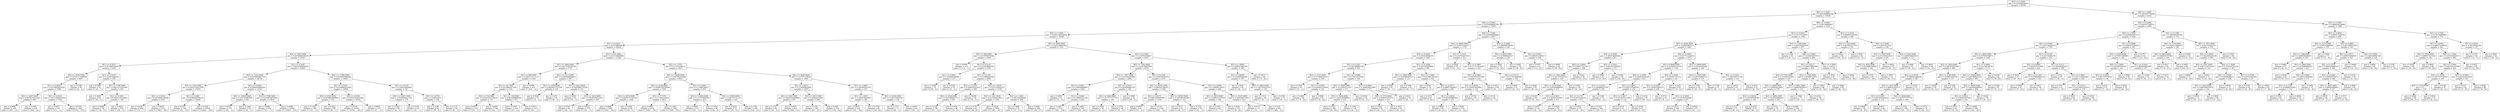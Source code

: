 digraph Tree {
0 [label="X[3] <= 0.5000\ngini = 0.129328546814\nsamples = 80180", shape="box"] ;
1 [label="X[0] <= 1.5000\ngini = 0.0933586884308\nsamples = 75638", shape="box"] ;
0 -> 1 ;
2 [label="X[4] <= 0.5000\ngini = 0.0783669697581\nsamples = 72407", shape="box"] ;
1 -> 2 ;
3 [label="X[0] <= 0.5000\ngini = 0.0691168549078\nsamples = 70390", shape="box"] ;
2 -> 3 ;
4 [label="X[1] <= 0.5632\ngini = 0.057686196\nsamples = 63209", shape="box"] ;
3 -> 4 ;
5 [label="X[2] <= 3045.5000\ngini = 0.0478836539183\nsamples = 51947", shape="box"] ;
4 -> 5 ;
6 [label="X[1] <= 0.5255\ngini = 0.07568545499\nsamples = 8326", shape="box"] ;
5 -> 6 ;
7 [label="X[2] <= 3019.5000\ngini = 0.0741317190606\nsamples = 8067", shape="box"] ;
6 -> 7 ;
8 [label="X[1] <= 0.0002\ngini = 0.0733605819559\nsamples = 7998", shape="box"] ;
7 -> 8 ;
9 [label="X[2] <= 2097.0000\ngini = 0.0970275312341\nsamples = 665", shape="box"] ;
8 -> 9 ;
10 [label="gini = 0.0696\nsamples = 443\nvalue = [ 427.   16.]", shape="box"] ;
9 -> 10 ;
11 [label="gini = 0.1490\nsamples = 222\nvalue = [ 204.   18.]", shape="box"] ;
9 -> 11 ;
12 [label="X[1] <= 0.0025\ngini = 0.0711809253916\nsamples = 7333", shape="box"] ;
8 -> 12 ;
13 [label="gini = 0.0073\nsamples = 272\nvalue = [ 271.    1.]", shape="box"] ;
12 -> 13 ;
14 [label="gini = 0.0736\nsamples = 7061\nvalue = [ 6791.   270.]", shape="box"] ;
12 -> 14 ;
15 [label="gini = 0.1588\nsamples = 69\nvalue = [ 63.   6.]", shape="box"] ;
7 -> 15 ;
16 [label="X[1] <= 0.5319\ngini = 0.122657682503\nsamples = 259", shape="box"] ;
6 -> 16 ;
17 [label="gini = 0.2408\nsamples = 50\nvalue = [ 43.   7.]", shape="box"] ;
16 -> 17 ;
18 [label="X[2] <= 1786.5000\ngini = 0.0911151301481\nsamples = 209", shape="box"] ;
16 -> 18 ;
19 [label="gini = 0.1800\nsamples = 50\nvalue = [ 45.   5.]", shape="box"] ;
18 -> 19 ;
20 [label="X[1] <= 0.5441\ngini = 0.0609153118943\nsamples = 159", shape="box"] ;
18 -> 20 ;
21 [label="gini = 0.0000\nsamples = 56\nvalue = [ 56.   0.]", shape="box"] ;
20 -> 21 ;
22 [label="gini = 0.0924\nsamples = 103\nvalue = [ 98.   5.]", shape="box"] ;
20 -> 22 ;
23 [label="X[1] <= 0.3195\ngini = 0.0424768294428\nsamples = 43621", shape="box"] ;
5 -> 23 ;
24 [label="X[2] <= 7224.5000\ngini = 0.0359463827134\nsamples = 28730", shape="box"] ;
23 -> 24 ;
25 [label="X[2] <= 3725.5000\ngini = 0.0425732412568\nsamples = 15533", shape="box"] ;
24 -> 25 ;
26 [label="X[1] <= 0.0144\ngini = 0.0574649135946\nsamples = 2533", shape="box"] ;
25 -> 26 ;
27 [label="gini = 0.0238\nsamples = 580\nvalue = [ 573.    7.]", shape="box"] ;
26 -> 27 ;
28 [label="gini = 0.0672\nsamples = 1953\nvalue = [ 1885.    68.]", shape="box"] ;
26 -> 28 ;
29 [label="X[1] <= 0.0001\ngini = 0.0396429704142\nsamples = 13000", shape="box"] ;
25 -> 29 ;
30 [label="gini = 0.0727\nsamples = 344\nvalue = [ 331.   13.]", shape="box"] ;
29 -> 30 ;
31 [label="gini = 0.0387\nsamples = 12656\nvalue = [ 12406.    250.]", shape="box"] ;
29 -> 31 ;
32 [label="X[1] <= 0.0000\ngini = 0.0280854460202\nsamples = 13197", shape="box"] ;
24 -> 32 ;
33 [label="X[2] <= 10916.5000\ngini = 0.103732897085\nsamples = 164", shape="box"] ;
32 -> 33 ;
34 [label="gini = 0.0701\nsamples = 110\nvalue = [ 106.    4.]", shape="box"] ;
33 -> 34 ;
35 [label="gini = 0.1680\nsamples = 54\nvalue = [ 49.   5.]", shape="box"] ;
33 -> 35 ;
36 [label="X[2] <= 7599.5000\ngini = 0.0270914675634\nsamples = 13033", shape="box"] ;
32 -> 36 ;
37 [label="gini = 0.0061\nsamples = 974\nvalue = [ 971.    3.]", shape="box"] ;
36 -> 37 ;
38 [label="gini = 0.0288\nsamples = 12059\nvalue = [ 11883.    176.]", shape="box"] ;
36 -> 38 ;
39 [label="X[2] <= 17569.5000\ngini = 0.0549455968582\nsamples = 14891", shape="box"] ;
23 -> 39 ;
40 [label="X[1] <= 0.3226\ngini = 0.0538684253049\nsamples = 14584", shape="box"] ;
39 -> 40 ;
41 [label="X[2] <= 8520.5000\ngini = 0.0974862909903\nsamples = 253", shape="box"] ;
40 -> 41 ;
42 [label="gini = 0.1356\nsamples = 164\nvalue = [ 152.   12.]", shape="box"] ;
41 -> 42 ;
43 [label="gini = 0.0222\nsamples = 89\nvalue = [ 88.   1.]", shape="box"] ;
41 -> 43 ;
44 [label="X[1] <= 0.5583\ngini = 0.0530782425642\nsamples = 14331", shape="box"] ;
40 -> 44 ;
45 [label="gini = 0.0536\nsamples = 14184\nvalue = [ 13793.    391.]", shape="box"] ;
44 -> 45 ;
46 [label="gini = 0.0000\nsamples = 147\nvalue = [ 147.    0.]", shape="box"] ;
44 -> 46 ;
47 [label="X[1] <= 0.4133\ngini = 0.104616494605\nsamples = 307", shape="box"] ;
39 -> 47 ;
48 [label="X[2] <= 19327.5000\ngini = 0.0543054211791\nsamples = 179", shape="box"] ;
47 -> 48 ;
49 [label="gini = 0.1284\nsamples = 58\nvalue = [ 54.   4.]", shape="box"] ;
48 -> 49 ;
50 [label="gini = 0.0164\nsamples = 121\nvalue = [ 120.    1.]", shape="box"] ;
48 -> 50 ;
51 [label="X[1] <= 0.4705\ngini = 0.169921875\nsamples = 128", shape="box"] ;
47 -> 51 ;
52 [label="gini = 0.2188\nsamples = 64\nvalue = [ 56.   8.]", shape="box"] ;
51 -> 52 ;
53 [label="gini = 0.1172\nsamples = 64\nvalue = [ 60.   4.]", shape="box"] ;
51 -> 53 ;
54 [label="X[2] <= 931.0000\ngini = 0.101510648946\nsamples = 11262", shape="box"] ;
4 -> 54 ;
55 [label="X[1] <= 1606.0000\ngini = 0.0337548152709\nsamples = 1747", shape="box"] ;
54 -> 55 ;
56 [label="X[1] <= 896.0000\ngini = 0.0263111111111\nsamples = 1350", shape="box"] ;
55 -> 56 ;
57 [label="X[1] <= 44.7500\ngini = 0.0312964327186\nsamples = 1132", shape="box"] ;
56 -> 57 ;
58 [label="X[2] <= 750.5000\ngini = 0.0193351734816\nsamples = 717", shape="box"] ;
57 -> 58 ;
59 [label="gini = 0.0077\nsamples = 518\nvalue = [ 516.    2.]", shape="box"] ;
58 -> 59 ;
60 [label="gini = 0.0490\nsamples = 199\nvalue = [ 194.    5.]", shape="box"] ;
58 -> 60 ;
61 [label="X[1] <= 130.5000\ngini = 0.051606909566\nsamples = 415", shape="box"] ;
57 -> 61 ;
62 [label="gini = 0.1097\nsamples = 103\nvalue = [ 97.   6.]", shape="box"] ;
61 -> 62 ;
63 [label="gini = 0.0315\nsamples = 312\nvalue = [ 307.    5.]", shape="box"] ;
61 -> 63 ;
64 [label="gini = 0.0000\nsamples = 218\nvalue = [ 218.    0.]", shape="box"] ;
56 -> 64 ;
65 [label="X[1] <= 2113.2500\ngini = 0.0586260936875\nsamples = 397", shape="box"] ;
55 -> 65 ;
66 [label="X[1] <= 1879.0000\ngini = 0.0920915712799\nsamples = 124", shape="box"] ;
65 -> 66 ;
67 [label="gini = 0.0526\nsamples = 74\nvalue = [ 72.   2.]", shape="box"] ;
66 -> 67 ;
68 [label="gini = 0.1472\nsamples = 50\nvalue = [ 46.   4.]", shape="box"] ;
66 -> 68 ;
69 [label="X[1] <= 2423.5000\ngini = 0.0429899770559\nsamples = 273", shape="box"] ;
65 -> 69 ;
70 [label="gini = 0.0000\nsamples = 53\nvalue = [ 53.   0.]", shape="box"] ;
69 -> 70 ;
71 [label="X[1] <= 3235.5000\ngini = 0.0530578512397\nsamples = 220", shape="box"] ;
69 -> 71 ;
72 [label="gini = 0.0783\nsamples = 98\nvalue = [ 94.   4.]", shape="box"] ;
71 -> 72 ;
73 [label="gini = 0.0322\nsamples = 122\nvalue = [ 120.    2.]", shape="box"] ;
71 -> 73 ;
74 [label="X[1] <= 1.1553\ngini = 0.113373198112\nsamples = 9515", shape="box"] ;
54 -> 74 ;
75 [label="X[2] <= 10030.0000\ngini = 0.104778221668\nsamples = 8023", shape="box"] ;
74 -> 75 ;
76 [label="X[2] <= 4148.0000\ngini = 0.0999739726588\nsamples = 7504", shape="box"] ;
75 -> 76 ;
77 [label="X[2] <= 4074.0000\ngini = 0.0867077750108\nsamples = 3589", shape="box"] ;
76 -> 77 ;
78 [label="gini = 0.0889\nsamples = 3495\nvalue = [ 3332.   163.]", shape="box"] ;
77 -> 78 ;
79 [label="gini = 0.0000\nsamples = 94\nvalue = [ 94.   0.]", shape="box"] ;
77 -> 79 ;
80 [label="X[1] <= 0.7379\ngini = 0.11194537824\nsamples = 3915", shape="box"] ;
76 -> 80 ;
81 [label="gini = 0.0981\nsamples = 2514\nvalue = [ 2384.   130.]", shape="box"] ;
80 -> 81 ;
82 [label="gini = 0.1362\nsamples = 1401\nvalue = [ 1298.   103.]", shape="box"] ;
80 -> 82 ;
83 [label="X[1] <= 0.6361\ngini = 0.17099728617\nsamples = 519", shape="box"] ;
75 -> 83 ;
84 [label="X[2] <= 12662.0000\ngini = 0.111237836395\nsamples = 203", shape="box"] ;
83 -> 84 ;
85 [label="gini = 0.0683\nsamples = 113\nvalue = [ 109.    4.]", shape="box"] ;
84 -> 85 ;
86 [label="gini = 0.1620\nsamples = 90\nvalue = [ 82.   8.]", shape="box"] ;
84 -> 86 ;
87 [label="X[2] <= 10903.0000\ngini = 0.206757731133\nsamples = 316", shape="box"] ;
83 -> 87 ;
88 [label="gini = 0.2975\nsamples = 77\nvalue = [ 63.  14.]", shape="box"] ;
87 -> 88 ;
89 [label="gini = 0.1739\nsamples = 239\nvalue = [ 216.   23.]", shape="box"] ;
87 -> 89 ;
90 [label="X[2] <= 3656.0000\ngini = 0.15797119939\nsamples = 1492", shape="box"] ;
74 -> 90 ;
91 [label="X[1] <= 1.4915\ngini = 0.115630825902\nsamples = 1055", shape="box"] ;
90 -> 91 ;
92 [label="X[2] <= 1461.5000\ngini = 0.0830191908936\nsamples = 507", shape="box"] ;
91 -> 92 ;
93 [label="gini = 0.1732\nsamples = 94\nvalue = [ 85.   9.]", shape="box"] ;
92 -> 93 ;
94 [label="gini = 0.0610\nsamples = 413\nvalue = [ 400.   13.]", shape="box"] ;
92 -> 94 ;
95 [label="X[2] <= 2413.5000\ngini = 0.14462011828\nsamples = 548", shape="box"] ;
91 -> 95 ;
96 [label="gini = 0.1194\nsamples = 392\nvalue = [ 367.   25.]", shape="box"] ;
95 -> 96 ;
97 [label="gini = 0.2041\nsamples = 156\nvalue = [ 138.   18.]", shape="box"] ;
95 -> 97 ;
98 [label="X[1] <= 1.6967\ngini = 0.250009163791\nsamples = 437", shape="box"] ;
90 -> 98 ;
99 [label="X[1] <= 1.4567\ngini = 0.292912459563\nsamples = 303", shape="box"] ;
98 -> 99 ;
100 [label="gini = 0.2674\nsamples = 239\nvalue = [ 201.   38.]", shape="box"] ;
99 -> 100 ;
101 [label="gini = 0.3750\nsamples = 64\nvalue = [ 48.  16.]", shape="box"] ;
99 -> 101 ;
102 [label="X[2] <= 6320.5000\ngini = 0.138115393183\nsamples = 134", shape="box"] ;
98 -> 102 ;
103 [label="gini = 0.1777\nsamples = 71\nvalue = [ 64.   7.]", shape="box"] ;
102 -> 103 ;
104 [label="gini = 0.0907\nsamples = 63\nvalue = [ 60.   3.]", shape="box"] ;
102 -> 104 ;
105 [label="X[2] <= 4000.5000\ngini = 0.163276805382\nsamples = 7181", shape="box"] ;
3 -> 105 ;
106 [label="X[2] <= 386.5000\ngini = 0.215978679248\nsamples = 2306", shape="box"] ;
105 -> 106 ;
107 [label="gini = 0.0000\nsamples = 113\nvalue = [ 113.    0.]", shape="box"] ;
106 -> 107 ;
108 [label="X[1] <= 0.0123\ngini = 0.225463892595\nsamples = 2193", shape="box"] ;
106 -> 108 ;
109 [label="X[1] <= 0.0040\ngini = 0.118048236096\nsamples = 127", shape="box"] ;
108 -> 109 ;
110 [label="gini = 0.1490\nsamples = 74\nvalue = [ 68.   6.]", shape="box"] ;
109 -> 110 ;
111 [label="gini = 0.0726\nsamples = 53\nvalue = [ 51.   2.]", shape="box"] ;
109 -> 111 ;
112 [label="X[1] <= 0.1356\ngini = 0.231489594589\nsamples = 2066", shape="box"] ;
108 -> 112 ;
113 [label="X[1] <= 0.1203\ngini = 0.284934221623\nsamples = 308", shape="box"] ;
112 -> 113 ;
114 [label="X[2] <= 3329.0000\ngini = 0.251186827715\nsamples = 258", shape="box"] ;
113 -> 114 ;
115 [label="gini = 0.2128\nsamples = 190\nvalue = [ 167.   23.]", shape="box"] ;
114 -> 115 ;
116 [label="gini = 0.3439\nsamples = 68\nvalue = [ 53.  15.]", shape="box"] ;
114 -> 116 ;
117 [label="gini = 0.4200\nsamples = 50\nvalue = [ 35.  15.]", shape="box"] ;
113 -> 117 ;
118 [label="X[1] <= 1.0478\ngini = 0.221516202221\nsamples = 1758", shape="box"] ;
112 -> 118 ;
119 [label="X[2] <= 1251.5000\ngini = 0.211559415045\nsamples = 1522", shape="box"] ;
118 -> 119 ;
120 [label="gini = 0.3750\nsamples = 64\nvalue = [ 48.  16.]", shape="box"] ;
119 -> 120 ;
121 [label="gini = 0.2028\nsamples = 1458\nvalue = [ 1291.   167.]", shape="box"] ;
119 -> 121 ;
122 [label="X[1] <= 1.1484\ngini = 0.281528296467\nsamples = 236", shape="box"] ;
118 -> 122 ;
123 [label="gini = 0.3848\nsamples = 50\nvalue = [ 37.  13.]", shape="box"] ;
122 -> 123 ;
124 [label="gini = 0.2482\nsamples = 186\nvalue = [ 159.   27.]", shape="box"] ;
122 -> 124 ;
125 [label="X[1] <= 0.7639\ngini = 0.136785798817\nsamples = 4875", shape="box"] ;
105 -> 125 ;
126 [label="X[2] <= 7503.0000\ngini = 0.125478407006\nsamples = 4579", shape="box"] ;
125 -> 126 ;
127 [label="X[2] <= 7287.5000\ngini = 0.143700455389\nsamples = 2464", shape="box"] ;
126 -> 127 ;
128 [label="X[1] <= 0.0051\ngini = 0.136049489697\nsamples = 2302", shape="box"] ;
127 -> 128 ;
129 [label="gini = 0.0000\nsamples = 51\nvalue = [ 51.   0.]", shape="box"] ;
128 -> 129 ;
130 [label="X[1] <= 0.4842\ngini = 0.138882151395\nsamples = 2251", shape="box"] ;
128 -> 130 ;
131 [label="gini = 0.1485\nsamples = 1721\nvalue = [ 1582.   139.]", shape="box"] ;
130 -> 131 ;
132 [label="gini = 0.1068\nsamples = 530\nvalue = [ 500.   30.]", shape="box"] ;
130 -> 132 ;
133 [label="X[1] <= 0.4103\ngini = 0.243636640756\nsamples = 162", shape="box"] ;
127 -> 133 ;
134 [label="X[2] <= 7426.5000\ngini = 0.277777777778\nsamples = 108", shape="box"] ;
133 -> 134 ;
135 [label="gini = 0.3200\nsamples = 50\nvalue = [ 40.  10.]", shape="box"] ;
134 -> 135 ;
136 [label="gini = 0.2378\nsamples = 58\nvalue = [ 50.   8.]", shape="box"] ;
134 -> 136 ;
137 [label="gini = 0.1680\nsamples = 54\nvalue = [ 49.   5.]", shape="box"] ;
133 -> 137 ;
138 [label="X[1] <= 0.3544\ngini = 0.103676430316\nsamples = 2115", shape="box"] ;
126 -> 138 ;
139 [label="X[2] <= 20791.5000\ngini = 0.080502789351\nsamples = 1309", shape="box"] ;
138 -> 139 ;
140 [label="X[1] <= 0.0275\ngini = 0.0691540976947\nsamples = 1199", shape="box"] ;
139 -> 140 ;
141 [label="gini = 0.0000\nsamples = 61\nvalue = [ 61.   0.]", shape="box"] ;
140 -> 141 ;
142 [label="gini = 0.0727\nsamples = 1138\nvalue = [ 1095.    43.]", shape="box"] ;
140 -> 142 ;
143 [label="X[2] <= 29583.5000\ngini = 0.194380165289\nsamples = 110", shape="box"] ;
139 -> 143 ;
144 [label="gini = 0.2737\nsamples = 55\nvalue = [ 46.   9.]", shape="box"] ;
143 -> 144 ;
145 [label="gini = 0.1031\nsamples = 55\nvalue = [ 52.   3.]", shape="box"] ;
143 -> 145 ;
146 [label="X[1] <= 0.3969\ngini = 0.139909118337\nsamples = 806", shape="box"] ;
138 -> 146 ;
147 [label="X[2] <= 9915.0000\ngini = 0.239611010734\nsamples = 194", shape="box"] ;
146 -> 147 ;
148 [label="gini = 0.1562\nsamples = 82\nvalue = [ 75.   7.]", shape="box"] ;
147 -> 148 ;
149 [label="gini = 0.2934\nsamples = 112\nvalue = [ 92.  20.]", shape="box"] ;
147 -> 149 ;
150 [label="X[2] <= 8147.0000\ngini = 0.104938271605\nsamples = 612", shape="box"] ;
146 -> 150 ;
151 [label="gini = 0.0179\nsamples = 111\nvalue = [ 110.    1.]", shape="box"] ;
150 -> 151 ;
152 [label="gini = 0.1231\nsamples = 501\nvalue = [ 468.   33.]", shape="box"] ;
150 -> 152 ;
153 [label="X[1] <= 1.0985\ngini = 0.289627465303\nsamples = 296", shape="box"] ;
125 -> 153 ;
154 [label="X[1] <= 0.8098\ngini = 0.243860960087\nsamples = 197", shape="box"] ;
153 -> 154 ;
155 [label="gini = 0.3436\nsamples = 59\nvalue = [ 46.  13.]", shape="box"] ;
154 -> 155 ;
156 [label="X[2] <= 6602.0000\ngini = 0.193761814745\nsamples = 138", shape="box"] ;
154 -> 156 ;
157 [label="gini = 0.1511\nsamples = 85\nvalue = [ 78.   7.]", shape="box"] ;
156 -> 157 ;
158 [label="gini = 0.2563\nsamples = 53\nvalue = [ 45.   8.]", shape="box"] ;
156 -> 158 ;
159 [label="gini = 0.3673\nsamples = 99\nvalue = [ 75.  24.]", shape="box"] ;
153 -> 159 ;
160 [label="X[4] <= 1.5000\ngini = 0.338309299069\nsamples = 2017", shape="box"] ;
2 -> 160 ;
161 [label="X[2] <= 8000.5000\ngini = 0.314015143257\nsamples = 1779", shape="box"] ;
160 -> 161 ;
162 [label="X[0] <= 0.5000\ngini = 0.336328308705\nsamples = 1407", shape="box"] ;
161 -> 162 ;
163 [label="X[1] <= 0.1057\ngini = 0.301188689196\nsamples = 942", shape="box"] ;
162 -> 163 ;
164 [label="X[2] <= 2743.0000\ngini = 0.377564034435\nsamples = 194", shape="box"] ;
163 -> 164 ;
165 [label="gini = 0.1800\nsamples = 50\nvalue = [ 45.   5.]", shape="box"] ;
164 -> 165 ;
166 [label="X[1] <= 0.0592\ngini = 0.424382716049\nsamples = 144", shape="box"] ;
164 -> 166 ;
167 [label="gini = 0.3803\nsamples = 94\nvalue = [ 70.  24.]", shape="box"] ;
166 -> 167 ;
168 [label="gini = 0.4800\nsamples = 50\nvalue = [ 30.  20.]", shape="box"] ;
166 -> 168 ;
169 [label="X[1] <= 0.5986\ngini = 0.278371557665\nsamples = 748", shape="box"] ;
163 -> 169 ;
170 [label="X[2] <= 6903.5000\ngini = 0.25340371303\nsamples = 571", shape="box"] ;
169 -> 170 ;
171 [label="X[2] <= 5436.0000\ngini = 0.240129799892\nsamples = 516", shape="box"] ;
170 -> 171 ;
172 [label="gini = 0.2743\nsamples = 390\nvalue = [ 326.   64.]", shape="box"] ;
171 -> 172 ;
173 [label="gini = 0.1189\nsamples = 126\nvalue = [ 118.    8.]", shape="box"] ;
171 -> 173 ;
174 [label="gini = 0.3610\nsamples = 55\nvalue = [ 42.  13.]", shape="box"] ;
170 -> 174 ;
175 [label="X[1] <= 0.9661\ngini = 0.349835615564\nsamples = 177", shape="box"] ;
169 -> 175 ;
176 [label="X[2] <= 3733.0000\ngini = 0.394651975275\nsamples = 122", shape="box"] ;
175 -> 176 ;
177 [label="gini = 0.4367\nsamples = 59\nvalue = [ 40.  19.]", shape="box"] ;
176 -> 177 ;
178 [label="gini = 0.3457\nsamples = 63\nvalue = [ 49.  14.]", shape="box"] ;
176 -> 178 ;
179 [label="gini = 0.2221\nsamples = 55\nvalue = [ 48.   7.]", shape="box"] ;
175 -> 179 ;
180 [label="X[1] <= 0.1658\ngini = 0.397049369869\nsamples = 465", shape="box"] ;
162 -> 180 ;
181 [label="X[2] <= 3569.5000\ngini = 0.334560263137\nsamples = 113", shape="box"] ;
180 -> 181 ;
182 [label="gini = 0.2408\nsamples = 50\nvalue = [ 43.   7.]", shape="box"] ;
181 -> 182 ;
183 [label="gini = 0.3941\nsamples = 63\nvalue = [ 46.  17.]", shape="box"] ;
181 -> 183 ;
184 [label="X[1] <= 0.2382\ngini = 0.413981792355\nsamples = 352", shape="box"] ;
180 -> 184 ;
185 [label="gini = 0.4785\nsamples = 53\nvalue = [ 32.  21.]", shape="box"] ;
184 -> 185 ;
186 [label="X[1] <= 0.3977\ngini = 0.398071609937\nsamples = 299", shape="box"] ;
184 -> 186 ;
187 [label="gini = 0.3273\nsamples = 97\nvalue = [ 77.  20.]", shape="box"] ;
186 -> 187 ;
188 [label="X[1] <= 0.4822\ngini = 0.425448485443\nsamples = 202", shape="box"] ;
186 -> 188 ;
189 [label="gini = 0.4800\nsamples = 50\nvalue = [ 30.  20.]", shape="box"] ;
188 -> 189 ;
190 [label="gini = 0.3999\nsamples = 152\nvalue = [ 110.   42.]", shape="box"] ;
188 -> 190 ;
191 [label="X[1] <= 0.1317\ngini = 0.216730257833\nsamples = 372", shape="box"] ;
161 -> 191 ;
192 [label="gini = 0.3636\nsamples = 67\nvalue = [ 51.  16.]", shape="box"] ;
191 -> 192 ;
193 [label="X[1] <= 0.3965\ngini = 0.177371674281\nsamples = 305", shape="box"] ;
191 -> 193 ;
194 [label="X[1] <= 0.2683\ngini = 0.0932333717801\nsamples = 204", shape="box"] ;
193 -> 194 ;
195 [label="X[1] <= 0.2034\ngini = 0.150247933884\nsamples = 110", shape="box"] ;
194 -> 195 ;
196 [label="gini = 0.0740\nsamples = 52\nvalue = [ 50.   2.]", shape="box"] ;
195 -> 196 ;
197 [label="gini = 0.2122\nsamples = 58\nvalue = [ 51.   7.]", shape="box"] ;
195 -> 197 ;
198 [label="gini = 0.0211\nsamples = 94\nvalue = [ 93.   1.]", shape="box"] ;
194 -> 198 ;
199 [label="X[1] <= 0.5115\ngini = 0.317615920008\nsamples = 101", shape="box"] ;
193 -> 199 ;
200 [label="gini = 0.2645\nsamples = 51\nvalue = [ 43.   8.]", shape="box"] ;
199 -> 200 ;
201 [label="gini = 0.3648\nsamples = 50\nvalue = [ 38.  12.]", shape="box"] ;
199 -> 201 ;
202 [label="X[0] <= 0.5000\ngini = 0.466068780453\nsamples = 238", shape="box"] ;
160 -> 202 ;
203 [label="X[2] <= 4630.5000\ngini = 0.415600024037\nsamples = 129", shape="box"] ;
202 -> 203 ;
204 [label="gini = 0.3820\nsamples = 70\nvalue = [ 52.  18.]", shape="box"] ;
203 -> 204 ;
205 [label="gini = 0.4481\nsamples = 59\nvalue = [ 39.  20.]", shape="box"] ;
203 -> 205 ;
206 [label="X[1] <= 0.3091\ngini = 0.496591196027\nsamples = 109", shape="box"] ;
202 -> 206 ;
207 [label="gini = 0.4767\nsamples = 51\nvalue = [ 31.  20.]", shape="box"] ;
206 -> 207 ;
208 [label="gini = 0.4994\nsamples = 58\nvalue = [ 28.  30.]", shape="box"] ;
206 -> 208 ;
209 [label="X[0] <= 3.5000\ngini = 0.358140694627\nsamples = 3231", shape="box"] ;
1 -> 209 ;
210 [label="X[1] <= 0.5022\ngini = 0.33137134201\nsamples = 2762", shape="box"] ;
209 -> 210 ;
211 [label="X[2] <= 4200.5000\ngini = 0.29085867231\nsamples = 1891", shape="box"] ;
210 -> 211 ;
212 [label="X[4] <= 0.5000\ngini = 0.385874465466\nsamples = 517", shape="box"] ;
211 -> 212 ;
213 [label="X[0] <= 2.5000\ngini = 0.358477517047\nsamples = 406", shape="box"] ;
212 -> 213 ;
214 [label="X[2] <= 3941.0000\ngini = 0.341157024793\nsamples = 330", shape="box"] ;
213 -> 214 ;
215 [label="X[2] <= 2116.5000\ngini = 0.318230968858\nsamples = 272", shape="box"] ;
214 -> 215 ;
216 [label="gini = 0.4160\nsamples = 61\nvalue = [ 43.  18.]", shape="box"] ;
215 -> 216 ;
217 [label="X[1] <= 0.3633\ngini = 0.28301251095\nsamples = 211", shape="box"] ;
215 -> 217 ;
218 [label="gini = 0.2476\nsamples = 152\nvalue = [ 130.   22.]", shape="box"] ;
217 -> 218 ;
219 [label="gini = 0.3620\nsamples = 59\nvalue = [ 45.  14.]", shape="box"] ;
217 -> 219 ;
220 [label="gini = 0.4281\nsamples = 58\nvalue = [ 40.  18.]", shape="box"] ;
214 -> 220 ;
221 [label="gini = 0.4221\nsamples = 76\nvalue = [ 53.  23.]", shape="box"] ;
213 -> 221 ;
222 [label="X[1] <= 0.2352\ngini = 0.461001542083\nsamples = 111", shape="box"] ;
212 -> 222 ;
223 [label="gini = 0.4800\nsamples = 55\nvalue = [ 33.  22.]", shape="box"] ;
222 -> 223 ;
224 [label="gini = 0.4362\nsamples = 56\nvalue = [ 38.  18.]", shape="box"] ;
222 -> 224 ;
225 [label="X[4] <= 0.5000\ngini = 0.247712243813\nsamples = 1374", shape="box"] ;
211 -> 225 ;
226 [label="X[2] <= 9808.0000\ngini = 0.223803512519\nsamples = 1145", shape="box"] ;
225 -> 226 ;
227 [label="X[0] <= 2.5000\ngini = 0.246654250285\nsamples = 812", shape="box"] ;
226 -> 227 ;
228 [label="X[1] <= 0.4374\ngini = 0.228466453765\nsamples = 593", shape="box"] ;
227 -> 228 ;
229 [label="X[1] <= 0.1712\ngini = 0.214015541231\nsamples = 517", shape="box"] ;
228 -> 229 ;
230 [label="gini = 0.2851\nsamples = 151\nvalue = [ 125.   26.]", shape="box"] ;
229 -> 230 ;
231 [label="gini = 0.1817\nsamples = 366\nvalue = [ 329.   37.]", shape="box"] ;
229 -> 231 ;
232 [label="gini = 0.3168\nsamples = 76\nvalue = [ 61.  15.]", shape="box"] ;
228 -> 232 ;
233 [label="X[1] <= 0.3462\ngini = 0.292737849503\nsamples = 219", shape="box"] ;
227 -> 233 ;
234 [label="X[1] <= 0.2017\ngini = 0.335393711368\nsamples = 122", shape="box"] ;
233 -> 234 ;
235 [label="gini = 0.2279\nsamples = 61\nvalue = [ 53.   8.]", shape="box"] ;
234 -> 235 ;
236 [label="gini = 0.4160\nsamples = 61\nvalue = [ 43.  18.]", shape="box"] ;
234 -> 236 ;
237 [label="gini = 0.2321\nsamples = 97\nvalue = [ 84.  13.]", shape="box"] ;
233 -> 237 ;
238 [label="X[0] <= 2.5000\ngini = 0.163947731515\nsamples = 333", shape="box"] ;
226 -> 238 ;
239 [label="X[1] <= 0.2184\ngini = 0.134625390219\nsamples = 248", shape="box"] ;
238 -> 239 ;
240 [label="gini = 0.0713\nsamples = 81\nvalue = [ 78.   3.]", shape="box"] ;
239 -> 240 ;
241 [label="X[1] <= 0.3454\ngini = 0.16350532468\nsamples = 167", shape="box"] ;
239 -> 241 ;
242 [label="gini = 0.2112\nsamples = 100\nvalue = [ 88.  12.]", shape="box"] ;
241 -> 242 ;
243 [label="gini = 0.0855\nsamples = 67\nvalue = [ 64.   3.]", shape="box"] ;
241 -> 243 ;
244 [label="gini = 0.2425\nsamples = 85\nvalue = [ 73.  12.]", shape="box"] ;
238 -> 244 ;
245 [label="X[2] <= 6808.0000\ngini = 0.35102305448\nsamples = 229", shape="box"] ;
225 -> 245 ;
246 [label="X[2] <= 5702.5000\ngini = 0.297520661157\nsamples = 110", shape="box"] ;
245 -> 246 ;
247 [label="gini = 0.3792\nsamples = 59\nvalue = [ 44.  15.]", shape="box"] ;
246 -> 247 ;
248 [label="gini = 0.1769\nsamples = 51\nvalue = [ 46.   5.]", shape="box"] ;
246 -> 248 ;
249 [label="X[1] <= 0.3214\ngini = 0.393192571146\nsamples = 119", shape="box"] ;
245 -> 249 ;
250 [label="gini = 0.4411\nsamples = 67\nvalue = [ 45.  22.]", shape="box"] ;
249 -> 250 ;
251 [label="gini = 0.3107\nsamples = 52\nvalue = [ 42.  10.]", shape="box"] ;
249 -> 251 ;
252 [label="X[2] <= 1166.5000\ngini = 0.404328265939\nsamples = 871", shape="box"] ;
210 -> 252 ;
253 [label="gini = 0.1189\nsamples = 63\nvalue = [ 59.   4.]", shape="box"] ;
252 -> 253 ;
254 [label="X[4] <= 0.5000\ngini = 0.418607857073\nsamples = 808", shape="box"] ;
252 -> 254 ;
255 [label="X[1] <= 0.9217\ngini = 0.394674845946\nsamples = 658", shape="box"] ;
254 -> 255 ;
256 [label="X[2] <= 7183.5000\ngini = 0.372041522491\nsamples = 510", shape="box"] ;
255 -> 256 ;
257 [label="X[2] <= 3945.5000\ngini = 0.39582013492\nsamples = 379", shape="box"] ;
256 -> 257 ;
258 [label="X[1] <= 0.6832\ngini = 0.330585876587\nsamples = 134", shape="box"] ;
257 -> 258 ;
259 [label="gini = 0.3717\nsamples = 77\nvalue = [ 58.  19.]", shape="box"] ;
258 -> 259 ;
260 [label="gini = 0.2659\nsamples = 57\nvalue = [ 48.   9.]", shape="box"] ;
258 -> 260 ;
261 [label="X[2] <= 4692.5000\ngini = 0.424822990421\nsamples = 245", shape="box"] ;
257 -> 261 ;
262 [label="gini = 0.4721\nsamples = 55\nvalue = [ 34.  21.]", shape="box"] ;
261 -> 262 ;
263 [label="gini = 0.4069\nsamples = 190\nvalue = [ 136.   54.]", shape="box"] ;
261 -> 263 ;
264 [label="X[2] <= 9991.5000\ngini = 0.289493619253\nsamples = 131", shape="box"] ;
256 -> 264 ;
265 [label="gini = 0.1862\nsamples = 77\nvalue = [ 69.   8.]", shape="box"] ;
264 -> 265 ;
266 [label="gini = 0.4012\nsamples = 54\nvalue = [ 39.  15.]", shape="box"] ;
264 -> 266 ;
267 [label="X[2] <= 3306.5000\ngini = 0.45580715851\nsamples = 148", shape="box"] ;
255 -> 267 ;
268 [label="gini = 0.3893\nsamples = 68\nvalue = [ 50.  18.]", shape="box"] ;
267 -> 268 ;
269 [label="gini = 0.4888\nsamples = 80\nvalue = [ 46.  34.]", shape="box"] ;
267 -> 269 ;
270 [label="X[1] <= 0.7928\ngini = 0.4872\nsamples = 150", shape="box"] ;
254 -> 270 ;
271 [label="gini = 0.4553\nsamples = 97\nvalue = [ 63.  34.]", shape="box"] ;
270 -> 271 ;
272 [label="gini = 0.4956\nsamples = 53\nvalue = [ 24.  29.]", shape="box"] ;
270 -> 272 ;
273 [label="X[1] <= 0.3224\ngini = 0.468883120189\nsamples = 469", shape="box"] ;
209 -> 273 ;
274 [label="X[2] <= 7203.0000\ngini = 0.401605517553\nsamples = 133", shape="box"] ;
273 -> 274 ;
275 [label="gini = 0.4621\nsamples = 69\nvalue = [ 44.  25.]", shape="box"] ;
274 -> 275 ;
276 [label="gini = 0.3047\nsamples = 64\nvalue = [ 52.  12.]", shape="box"] ;
274 -> 276 ;
277 [label="X[4] <= 0.5000\ngini = 0.4851013322\nsamples = 336", shape="box"] ;
273 -> 277 ;
278 [label="X[2] <= 7683.5000\ngini = 0.471243422534\nsamples = 221", shape="box"] ;
277 -> 278 ;
279 [label="X[2] <= 5053.5000\ngini = 0.451698319942\nsamples = 148", shape="box"] ;
278 -> 279 ;
280 [label="gini = 0.4745\nsamples = 93\nvalue = [ 57.  36.]", shape="box"] ;
279 -> 280 ;
281 [label="gini = 0.3967\nsamples = 55\nvalue = [ 40.  15.]", shape="box"] ;
279 -> 281 ;
282 [label="gini = 0.4954\nsamples = 73\nvalue = [ 40.  33.]", shape="box"] ;
278 -> 282 ;
283 [label="X[2] <= 5225.0000\ngini = 0.499054820416\nsamples = 115", shape="box"] ;
277 -> 283 ;
284 [label="gini = 0.4966\nsamples = 61\nvalue = [ 28.  33.]", shape="box"] ;
283 -> 284 ;
285 [label="gini = 0.4829\nsamples = 54\nvalue = [ 32.  22.]", shape="box"] ;
283 -> 285 ;
286 [label="X[3] <= 1.5000\ngini = 0.483543776846\nsamples = 4542", shape="box"] ;
0 -> 286 ;
287 [label="X[4] <= 0.5000\ngini = 0.448357369521\nsamples = 2956", shape="box"] ;
286 -> 287 ;
288 [label="X[0] <= 1.5000\ngini = 0.406982097573\nsamples = 2184", shape="box"] ;
287 -> 288 ;
289 [label="X[0] <= 0.5000\ngini = 0.378736295235\nsamples = 1793", shape="box"] ;
288 -> 289 ;
290 [label="X[2] <= 4602.0000\ngini = 0.357693709671\nsamples = 1269", shape="box"] ;
289 -> 290 ;
291 [label="X[2] <= 3922.0000\ngini = 0.390305027084\nsamples = 696", shape="box"] ;
290 -> 291 ;
292 [label="X[1] <= 0.9739\ngini = 0.368201586656\nsamples = 559", shape="box"] ;
291 -> 292 ;
293 [label="X[2] <= 1837.0000\ngini = 0.380835761672\nsamples = 508", shape="box"] ;
292 -> 293 ;
294 [label="X[1] <= 0.0455\ngini = 0.442545245619\nsamples = 118", shape="box"] ;
293 -> 294 ;
295 [label="gini = 0.4800\nsamples = 50\nvalue = [ 30.  20.]", shape="box"] ;
294 -> 295 ;
296 [label="gini = 0.4027\nsamples = 68\nvalue = [ 49.  19.]", shape="box"] ;
294 -> 296 ;
297 [label="X[2] <= 3458.0000\ngini = 0.357777777778\nsamples = 390", shape="box"] ;
293 -> 297 ;
298 [label="gini = 0.3734\nsamples = 318\nvalue = [ 239.   79.]", shape="box"] ;
297 -> 298 ;
299 [label="gini = 0.2778\nsamples = 72\nvalue = [ 60.  12.]", shape="box"] ;
297 -> 299 ;
300 [label="gini = 0.2076\nsamples = 51\nvalue = [ 45.   6.]", shape="box"] ;
292 -> 300 ;
301 [label="X[2] <= 4148.0000\ngini = 0.459481059193\nsamples = 137", shape="box"] ;
291 -> 301 ;
302 [label="gini = 0.4928\nsamples = 50\nvalue = [ 28.  22.]", shape="box"] ;
301 -> 302 ;
303 [label="gini = 0.4281\nsamples = 87\nvalue = [ 60.  27.]", shape="box"] ;
301 -> 303 ;
304 [label="X[1] <= 0.4880\ngini = 0.31238178778\nsamples = 573", shape="box"] ;
290 -> 304 ;
305 [label="X[2] <= 10484.0000\ngini = 0.291586645152\nsamples = 491", shape="box"] ;
304 -> 305 ;
306 [label="X[2] <= 8839.5000\ngini = 0.305460248995\nsamples = 404", shape="box"] ;
305 -> 306 ;
307 [label="X[1] <= 0.0452\ngini = 0.28893357592\nsamples = 354", shape="box"] ;
306 -> 307 ;
308 [label="gini = 0.3673\nsamples = 66\nvalue = [ 50.  16.]", shape="box"] ;
307 -> 308 ;
309 [label="gini = 0.2684\nsamples = 288\nvalue = [ 242.   46.]", shape="box"] ;
307 -> 309 ;
310 [label="gini = 0.4032\nsamples = 50\nvalue = [ 36.  14.]", shape="box"] ;
306 -> 310 ;
311 [label="gini = 0.2209\nsamples = 87\nvalue = [ 76.  11.]", shape="box"] ;
305 -> 311 ;
312 [label="gini = 0.4140\nsamples = 82\nvalue = [ 58.  24.]", shape="box"] ;
304 -> 312 ;
313 [label="X[1] <= 0.2245\ngini = 0.42272449158\nsamples = 524", shape="box"] ;
289 -> 313 ;
314 [label="X[1] <= 0.0649\ngini = 0.452870113881\nsamples = 228", shape="box"] ;
313 -> 314 ;
315 [label="gini = 0.3930\nsamples = 67\nvalue = [ 49.  18.]", shape="box"] ;
314 -> 315 ;
316 [label="X[1] <= 0.1365\ngini = 0.470660854134\nsamples = 161", shape="box"] ;
314 -> 316 ;
317 [label="gini = 0.4945\nsamples = 67\nvalue = [ 37.  30.]", shape="box"] ;
316 -> 317 ;
318 [label="gini = 0.4421\nsamples = 94\nvalue = [ 63.  31.]", shape="box"] ;
316 -> 318 ;
319 [label="X[1] <= 0.3111\ngini = 0.394448502557\nsamples = 296", shape="box"] ;
313 -> 319 ;
320 [label="gini = 0.2103\nsamples = 67\nvalue = [ 59.   8.]", shape="box"] ;
319 -> 320 ;
321 [label="X[1] <= 0.3823\ngini = 0.431113060392\nsamples = 229", shape="box"] ;
319 -> 321 ;
322 [label="gini = 0.4767\nsamples = 51\nvalue = [ 31.  20.]", shape="box"] ;
321 -> 322 ;
323 [label="X[1] <= 0.5513\ngini = 0.413584143416\nsamples = 178", shape="box"] ;
321 -> 323 ;
324 [label="gini = 0.3634\nsamples = 88\nvalue = [ 67.  21.]", shape="box"] ;
323 -> 324 ;
325 [label="gini = 0.4516\nsamples = 90\nvalue = [ 59.  31.]", shape="box"] ;
323 -> 325 ;
326 [label="X[1] <= 0.6488\ngini = 0.488615328262\nsamples = 391", shape="box"] ;
288 -> 326 ;
327 [label="X[2] <= 6185.0000\ngini = 0.475907198096\nsamples = 328", shape="box"] ;
326 -> 327 ;
328 [label="X[0] <= 2.5000\ngini = 0.495485350423\nsamples = 221", shape="box"] ;
327 -> 328 ;
329 [label="X[1] <= 0.2204\ngini = 0.481725778547\nsamples = 136", shape="box"] ;
328 -> 329 ;
330 [label="gini = 0.4555\nsamples = 57\nvalue = [ 37.  20.]", shape="box"] ;
329 -> 330 ;
331 [label="gini = 0.4935\nsamples = 79\nvalue = [ 44.  35.]", shape="box"] ;
329 -> 331 ;
332 [label="gini = 0.4983\nsamples = 85\nvalue = [ 40.  45.]", shape="box"] ;
328 -> 332 ;
333 [label="X[1] <= 0.3163\ngini = 0.386409293388\nsamples = 107", shape="box"] ;
327 -> 333 ;
334 [label="gini = 0.3336\nsamples = 52\nvalue = [ 41.  11.]", shape="box"] ;
333 -> 334 ;
335 [label="gini = 0.4271\nsamples = 55\nvalue = [ 38.  17.]", shape="box"] ;
333 -> 335 ;
336 [label="gini = 0.4787\nsamples = 63\nvalue = [ 25.  38.]", shape="box"] ;
326 -> 336 ;
337 [label="X[1] <= 0.1585\ngini = 0.499946307283\nsamples = 772", shape="box"] ;
287 -> 337 ;
338 [label="X[2] <= 7124.0000\ngini = 0.468115498419\nsamples = 198", shape="box"] ;
337 -> 338 ;
339 [label="X[2] <= 3650.0000\ngini = 0.442932797663\nsamples = 148", shape="box"] ;
338 -> 339 ;
340 [label="gini = 0.4917\nsamples = 62\nvalue = [ 35.  27.]", shape="box"] ;
339 -> 340 ;
341 [label="gini = 0.3807\nsamples = 86\nvalue = [ 64.  22.]", shape="box"] ;
339 -> 341 ;
342 [label="gini = 0.5000\nsamples = 50\nvalue = [ 25.  25.]", shape="box"] ;
338 -> 342 ;
343 [label="X[2] <= 7915.0000\ngini = 0.497323022011\nsamples = 574", shape="box"] ;
337 -> 343 ;
344 [label="X[0] <= 0.5000\ngini = 0.492493243138\nsamples = 506", shape="box"] ;
343 -> 344 ;
345 [label="X[2] <= 3787.5000\ngini = 0.497122473246\nsamples = 145", shape="box"] ;
344 -> 345 ;
346 [label="gini = 0.4992\nsamples = 73\nvalue = [ 35.  38.]", shape="box"] ;
345 -> 346 ;
347 [label="gini = 0.4811\nsamples = 72\nvalue = [ 43.  29.]", shape="box"] ;
345 -> 347 ;
348 [label="X[4] <= 1.5000\ngini = 0.479554331228\nsamples = 361", shape="box"] ;
344 -> 348 ;
349 [label="X[0] <= 2.5000\ngini = 0.4928409672\nsamples = 234", shape="box"] ;
348 -> 349 ;
350 [label="X[2] <= 3619.0000\ngini = 0.498780673678\nsamples = 162", shape="box"] ;
349 -> 350 ;
351 [label="gini = 0.4954\nsamples = 73\nvalue = [ 40.  33.]", shape="box"] ;
350 -> 351 ;
352 [label="gini = 0.4858\nsamples = 89\nvalue = [ 37.  52.]", shape="box"] ;
350 -> 352 ;
353 [label="gini = 0.4614\nsamples = 72\nvalue = [ 26.  46.]", shape="box"] ;
349 -> 353 ;
354 [label="X[1] <= 0.4794\ngini = 0.43722487445\nsamples = 127", shape="box"] ;
348 -> 354 ;
355 [label="gini = 0.4745\nsamples = 62\nvalue = [ 24.  38.]", shape="box"] ;
354 -> 355 ;
356 [label="gini = 0.3863\nsamples = 65\nvalue = [ 17.  48.]", shape="box"] ;
354 -> 356 ;
357 [label="gini = 0.4567\nsamples = 68\nvalue = [ 44.  24.]", shape="box"] ;
343 -> 357 ;
358 [label="X[3] <= 2.5000\ngini = 0.496844234466\nsamples = 1586", shape="box"] ;
286 -> 358 ;
359 [label="X[0] <= 0.5000\ngini = 0.498517302225\nsamples = 808", shape="box"] ;
358 -> 359 ;
360 [label="X[2] <= 5375.5000\ngini = 0.476476889506\nsamples = 355", shape="box"] ;
359 -> 360 ;
361 [label="X[2] <= 1996.0000\ngini = 0.489648568915\nsamples = 278", shape="box"] ;
360 -> 361 ;
362 [label="gini = 0.4962\nsamples = 57\nvalue = [ 26.  31.]", shape="box"] ;
361 -> 362 ;
363 [label="X[2] <= 2860.5000\ngini = 0.479269466227\nsamples = 221", shape="box"] ;
361 -> 363 ;
364 [label="gini = 0.4200\nsamples = 50\nvalue = [ 35.  15.]", shape="box"] ;
363 -> 364 ;
365 [label="X[4] <= 0.5000\ngini = 0.489312950993\nsamples = 171", shape="box"] ;
363 -> 365 ;
366 [label="X[1] <= 0.1708\ngini = 0.470868014269\nsamples = 116", shape="box"] ;
365 -> 366 ;
367 [label="gini = 0.4545\nsamples = 63\nvalue = [ 41.  22.]", shape="box"] ;
366 -> 367 ;
368 [label="gini = 0.4856\nsamples = 53\nvalue = [ 31.  22.]", shape="box"] ;
366 -> 368 ;
369 [label="gini = 0.4985\nsamples = 55\nvalue = [ 26.  29.]", shape="box"] ;
365 -> 369 ;
370 [label="gini = 0.3846\nsamples = 77\nvalue = [ 57.  20.]", shape="box"] ;
360 -> 370 ;
371 [label="X[1] <= 0.4987\ngini = 0.497346607605\nsamples = 453", shape="box"] ;
359 -> 371 ;
372 [label="X[1] <= 0.3377\ngini = 0.499616568047\nsamples = 325", shape="box"] ;
371 -> 372 ;
373 [label="X[1] <= 0.2578\ngini = 0.499435068145\nsamples = 238", shape="box"] ;
372 -> 373 ;
374 [label="X[1] <= 0.1602\ngini = 0.49858533273\nsamples = 188", shape="box"] ;
373 -> 374 ;
375 [label="X[2] <= 4647.0000\ngini = 0.49922499845\nsamples = 127", shape="box"] ;
374 -> 375 ;
376 [label="gini = 0.4878\nsamples = 64\nvalue = [ 37.  27.]", shape="box"] ;
375 -> 376 ;
377 [label="gini = 0.4717\nsamples = 63\nvalue = [ 24.  39.]", shape="box"] ;
375 -> 377 ;
378 [label="gini = 0.4698\nsamples = 61\nvalue = [ 38.  23.]", shape="box"] ;
374 -> 378 ;
379 [label="gini = 0.4352\nsamples = 50\nvalue = [ 16.  34.]", shape="box"] ;
373 -> 379 ;
380 [label="gini = 0.4809\nsamples = 87\nvalue = [ 52.  35.]", shape="box"] ;
372 -> 380 ;
381 [label="X[4] <= 0.5000\ngini = 0.446166992188\nsamples = 128", shape="box"] ;
371 -> 381 ;
382 [label="gini = 0.4891\nsamples = 61\nvalue = [ 26.  35.]", shape="box"] ;
381 -> 382 ;
383 [label="gini = 0.3787\nsamples = 67\nvalue = [ 17.  50.]", shape="box"] ;
381 -> 383 ;
384 [label="X[1] <= 0.5700\ngini = 0.476126909021\nsamples = 778", shape="box"] ;
358 -> 384 ;
385 [label="X[1] <= 0.0343\ngini = 0.488073189074\nsamples = 641", shape="box"] ;
384 -> 385 ;
386 [label="X[2] <= 2944.5000\ngini = 0.499917817226\nsamples = 156", shape="box"] ;
385 -> 386 ;
387 [label="gini = 0.4959\nsamples = 88\nvalue = [ 40.  48.]", shape="box"] ;
386 -> 387 ;
388 [label="gini = 0.4892\nsamples = 68\nvalue = [ 39.  29.]", shape="box"] ;
386 -> 388 ;
389 [label="X[4] <= 1.5000\ngini = 0.478316505473\nsamples = 485", shape="box"] ;
385 -> 389 ;
390 [label="X[3] <= 3.5000\ngini = 0.487452210568\nsamples = 404", shape="box"] ;
389 -> 390 ;
391 [label="X[0] <= 1.5000\ngini = 0.497737738543\nsamples = 223", shape="box"] ;
390 -> 391 ;
392 [label="X[2] <= 4750.0000\ngini = 0.5\nsamples = 156", shape="box"] ;
391 -> 392 ;
393 [label="gini = 0.4938\nsamples = 99\nvalue = [ 44.  55.]", shape="box"] ;
392 -> 393 ;
394 [label="gini = 0.4814\nsamples = 57\nvalue = [ 34.  23.]", shape="box"] ;
392 -> 394 ;
395 [label="gini = 0.4749\nsamples = 67\nvalue = [ 26.  41.]", shape="box"] ;
391 -> 395 ;
396 [label="X[3] <= 4.5000\ngini = 0.463355819419\nsamples = 181", shape="box"] ;
390 -> 396 ;
397 [label="gini = 0.4147\nsamples = 92\nvalue = [ 27.  65.]", shape="box"] ;
396 -> 397 ;
398 [label="gini = 0.4924\nsamples = 89\nvalue = [ 39.  50.]", shape="box"] ;
396 -> 398 ;
399 [label="gini = 0.3957\nsamples = 81\nvalue = [ 22.  59.]", shape="box"] ;
389 -> 399 ;
400 [label="X[1] <= 0.9353\ngini = 0.36570941446\nsamples = 137", shape="box"] ;
384 -> 400 ;
401 [label="gini = 0.2752\nsamples = 85\nvalue = [ 14.  71.]", shape="box"] ;
400 -> 401 ;
402 [label="gini = 0.4638\nsamples = 52\nvalue = [ 19.  33.]", shape="box"] ;
400 -> 402 ;
}